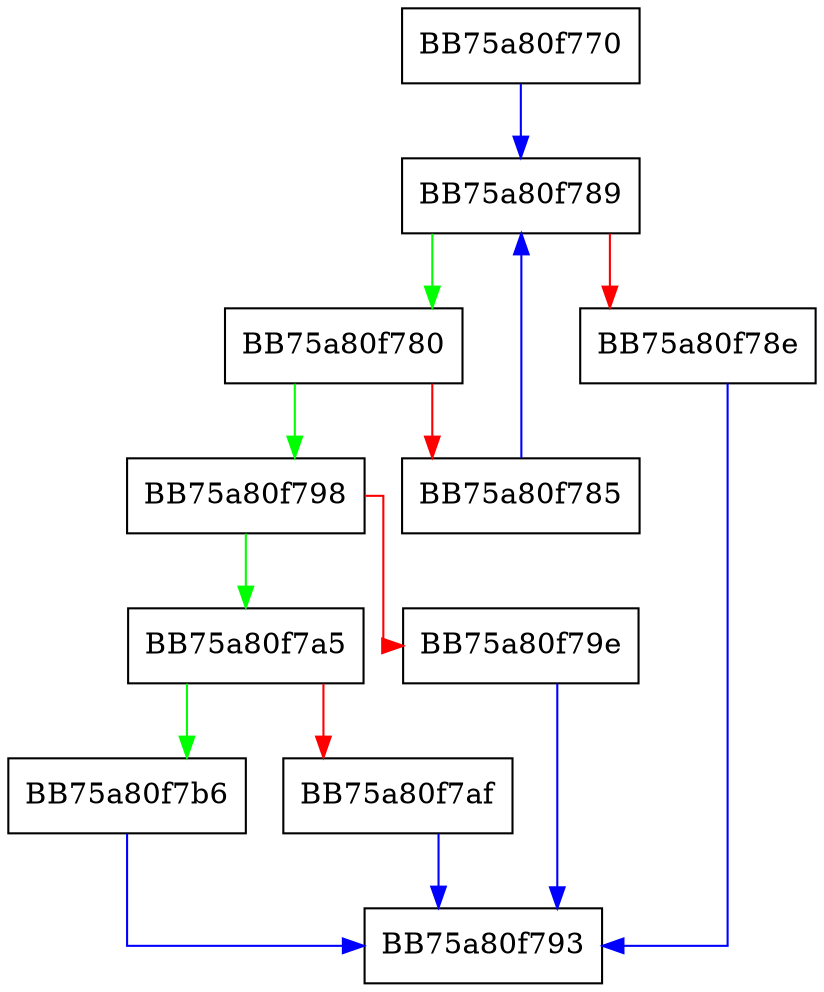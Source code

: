 digraph GetField {
  node [shape="box"];
  graph [splines=ortho];
  BB75a80f770 -> BB75a80f789 [color="blue"];
  BB75a80f780 -> BB75a80f798 [color="green"];
  BB75a80f780 -> BB75a80f785 [color="red"];
  BB75a80f785 -> BB75a80f789 [color="blue"];
  BB75a80f789 -> BB75a80f780 [color="green"];
  BB75a80f789 -> BB75a80f78e [color="red"];
  BB75a80f78e -> BB75a80f793 [color="blue"];
  BB75a80f798 -> BB75a80f7a5 [color="green"];
  BB75a80f798 -> BB75a80f79e [color="red"];
  BB75a80f79e -> BB75a80f793 [color="blue"];
  BB75a80f7a5 -> BB75a80f7b6 [color="green"];
  BB75a80f7a5 -> BB75a80f7af [color="red"];
  BB75a80f7af -> BB75a80f793 [color="blue"];
  BB75a80f7b6 -> BB75a80f793 [color="blue"];
}